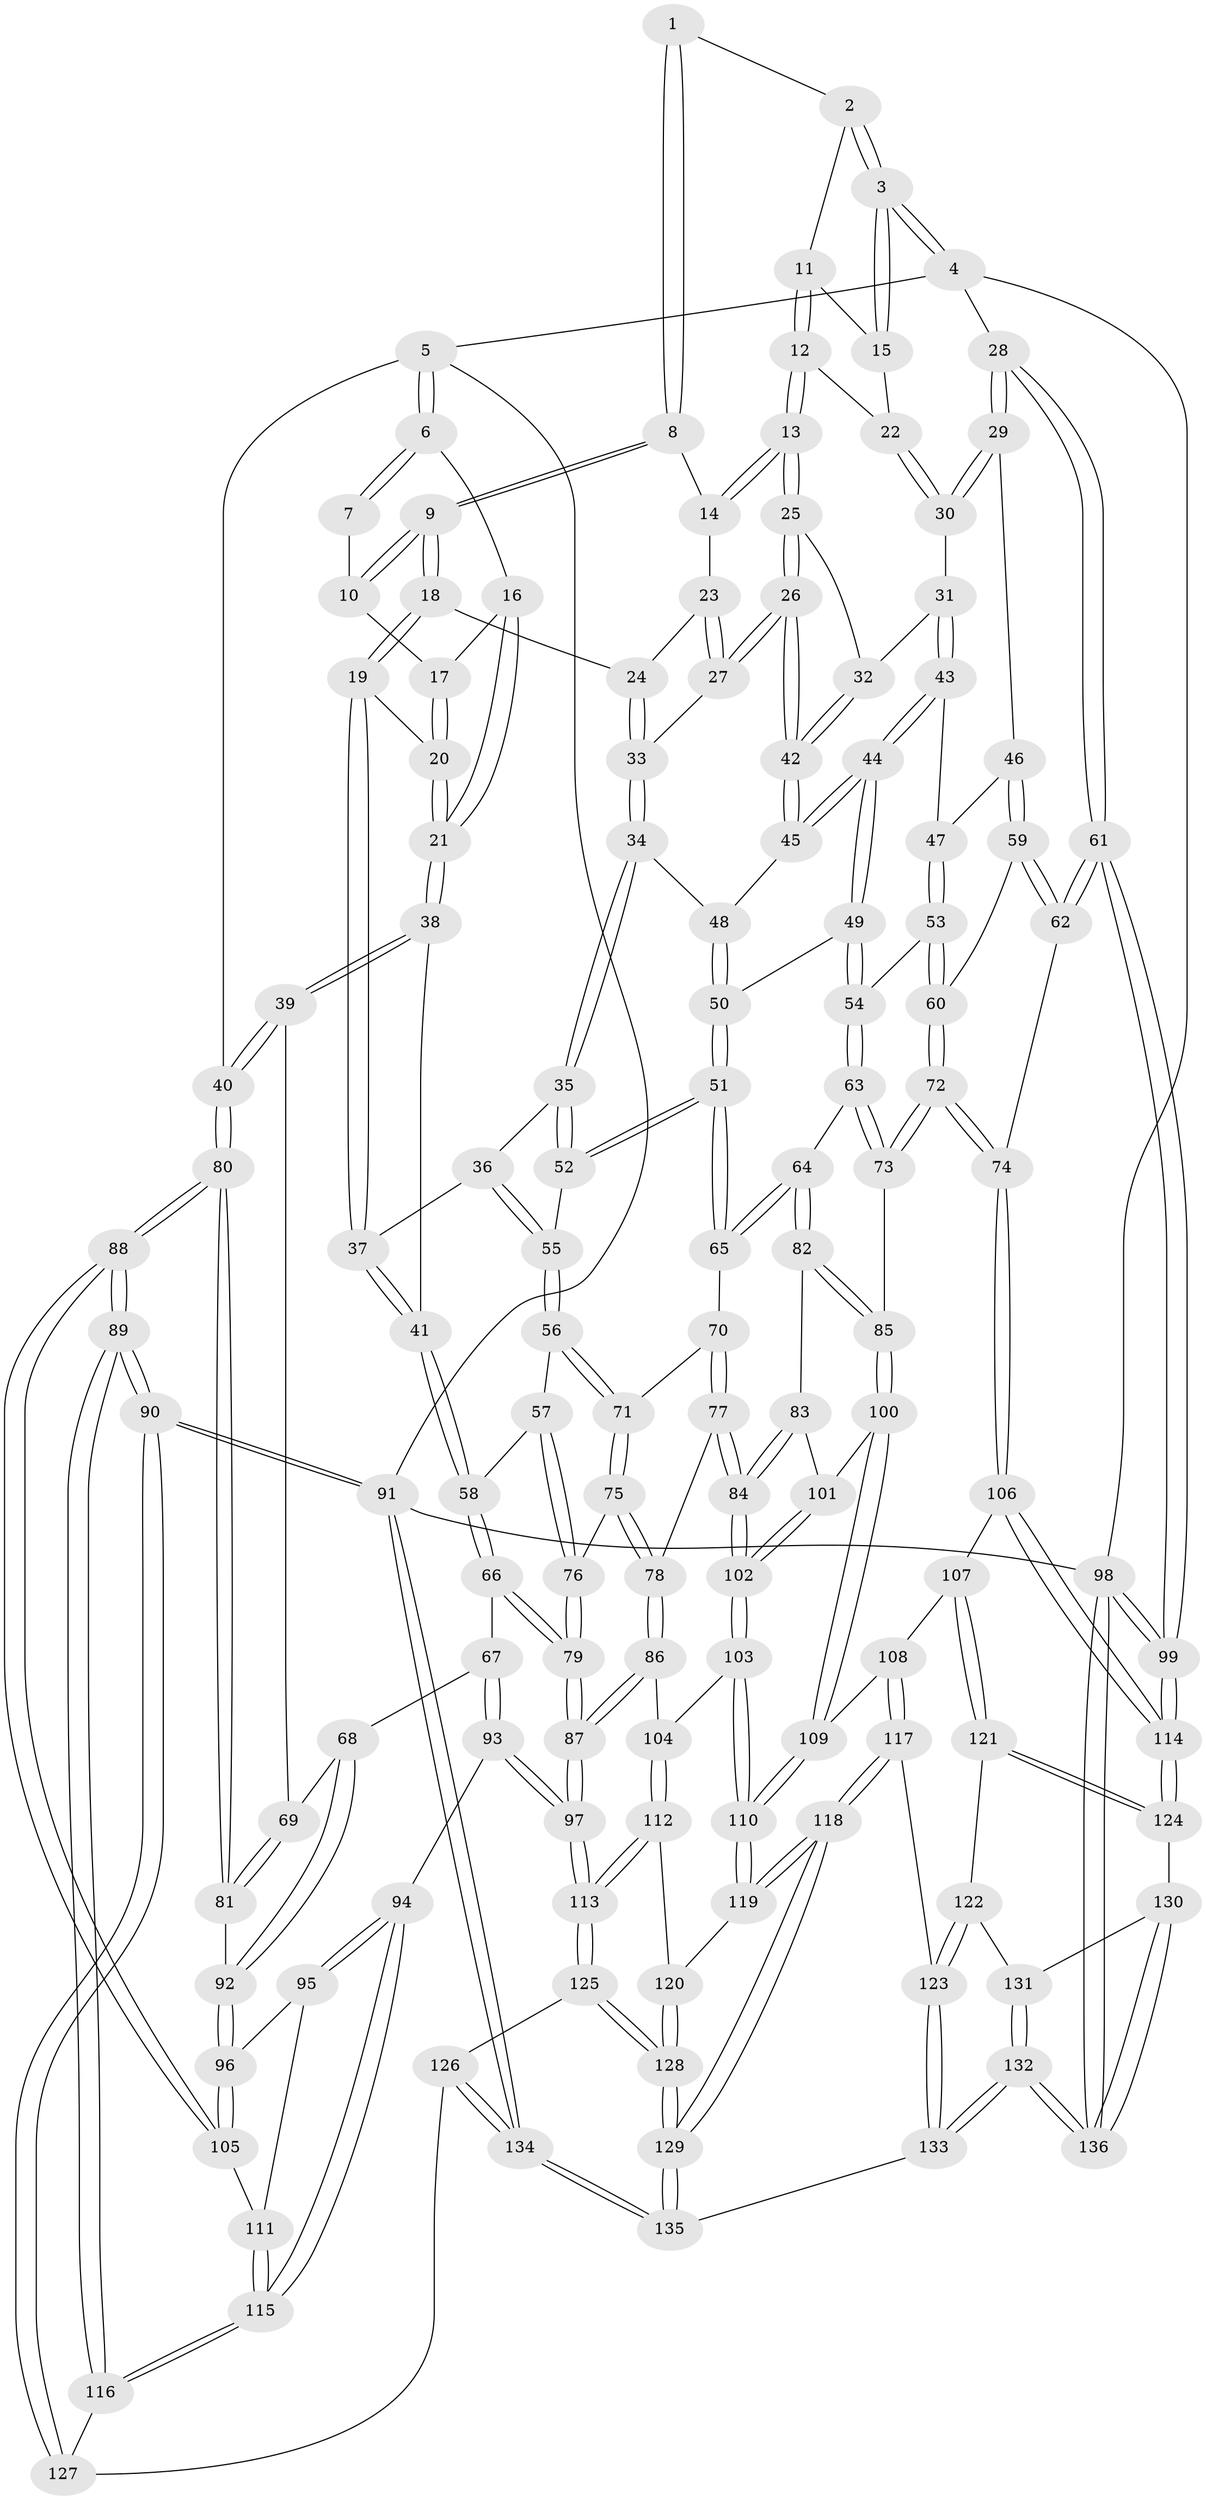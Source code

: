 // coarse degree distribution, {3: 0.14457831325301204, 4: 0.3855421686746988, 6: 0.08433734939759036, 7: 0.012048192771084338, 5: 0.37349397590361444}
// Generated by graph-tools (version 1.1) at 2025/24/03/03/25 07:24:38]
// undirected, 136 vertices, 337 edges
graph export_dot {
graph [start="1"]
  node [color=gray90,style=filled];
  1 [pos="+0.5059215640579237+0"];
  2 [pos="+0.6217477487241673+0"];
  3 [pos="+1+0"];
  4 [pos="+1+0"];
  5 [pos="+0+0"];
  6 [pos="+0+0"];
  7 [pos="+0.35845599151389096+0"];
  8 [pos="+0.5117547587693774+0"];
  9 [pos="+0.39636245475114196+0.15372296259605056"];
  10 [pos="+0.3281733622354718+0.0999258913087272"];
  11 [pos="+0.7367278882925503+0.06745374842022545"];
  12 [pos="+0.6795234072828735+0.14736266590731434"];
  13 [pos="+0.677016559641084+0.14903065478878813"];
  14 [pos="+0.6196853339195642+0.1153497180951455"];
  15 [pos="+1+0"];
  16 [pos="+0.03749131668079124+0"];
  17 [pos="+0.1540454188576212+0.01303452135689347"];
  18 [pos="+0.3945186898620774+0.17451379009766257"];
  19 [pos="+0.3877455526696792+0.18195148201929903"];
  20 [pos="+0.25888661877665525+0.22925070069670958"];
  21 [pos="+0.2038140632124732+0.3090558837324042"];
  22 [pos="+0.8883711958855669+0.15050149680931282"];
  23 [pos="+0.5251401303283418+0.2024101273632885"];
  24 [pos="+0.4099340231267048+0.1825172404994758"];
  25 [pos="+0.678654951312098+0.16611141855577416"];
  26 [pos="+0.6634579828337335+0.26546224724258033"];
  27 [pos="+0.552361447533023+0.2567200892204833"];
  28 [pos="+1+0.2924097955918023"];
  29 [pos="+1+0.29972653608591904"];
  30 [pos="+0.8752993471525616+0.24388422319734906"];
  31 [pos="+0.865708478925241+0.25453773125388646"];
  32 [pos="+0.8474135593392876+0.25155823776917996"];
  33 [pos="+0.5064568535933656+0.3076545721143112"];
  34 [pos="+0.5035488630921854+0.33049893116667406"];
  35 [pos="+0.49745592472536465+0.33789670556735235"];
  36 [pos="+0.4426085057613909+0.3644273334124216"];
  37 [pos="+0.39338255813944084+0.3354879284404593"];
  38 [pos="+0.18633522865892152+0.34341676000435306"];
  39 [pos="+0.17479277882332034+0.3469461907923004"];
  40 [pos="+0+0.28197917949764983"];
  41 [pos="+0.26807949385062146+0.3859154761994993"];
  42 [pos="+0.6694157088743354+0.2840712727475955"];
  43 [pos="+0.8557403789865257+0.3043849501080892"];
  44 [pos="+0.7239700440803305+0.3758043084628615"];
  45 [pos="+0.6694288863545363+0.2842690264434624"];
  46 [pos="+0.9158500979551528+0.3812506291276814"];
  47 [pos="+0.8761691140798961+0.3450250802710062"];
  48 [pos="+0.591107283843151+0.34564115233042064"];
  49 [pos="+0.7238775709357831+0.3883960946641935"];
  50 [pos="+0.5876831557329938+0.4330565910481322"];
  51 [pos="+0.5701901595588311+0.454514563896005"];
  52 [pos="+0.5672122896022094+0.45275545534140943"];
  53 [pos="+0.793883501986509+0.4601336645336099"];
  54 [pos="+0.7382557932204895+0.4220620344353814"];
  55 [pos="+0.44274328431358434+0.43341121171889896"];
  56 [pos="+0.40921161526811606+0.48646720738650545"];
  57 [pos="+0.36074554736961034+0.49157965860196967"];
  58 [pos="+0.3276422571640375+0.4880002713589063"];
  59 [pos="+0.9275472165769945+0.45013119034120314"];
  60 [pos="+0.8030300274128617+0.4710873794999569"];
  61 [pos="+1+0.5451071791148657"];
  62 [pos="+1+0.5381995879429932"];
  63 [pos="+0.6758979926742721+0.5033775996254083"];
  64 [pos="+0.5815536283544482+0.5267021342268213"];
  65 [pos="+0.5813296311186145+0.5264125988573087"];
  66 [pos="+0.2799263170472815+0.560927481082909"];
  67 [pos="+0.20292331721626497+0.578943037295086"];
  68 [pos="+0.17846005804563164+0.5663373645821536"];
  69 [pos="+0.15558656475993654+0.5360247541210439"];
  70 [pos="+0.4635082666476053+0.5266221363934982"];
  71 [pos="+0.43502682941214227+0.5134408355080572"];
  72 [pos="+0.8063060502238077+0.6387563942796128"];
  73 [pos="+0.7693815413553324+0.6205536806965221"];
  74 [pos="+0.8149481979504999+0.6520113591397503"];
  75 [pos="+0.4177526905091518+0.5962828237380601"];
  76 [pos="+0.384520904522546+0.5976620757595419"];
  77 [pos="+0.4787101480636586+0.6400675136744614"];
  78 [pos="+0.45926956964078064+0.6424985768406655"];
  79 [pos="+0.3339002683386981+0.6412889491638327"];
  80 [pos="+0+0.46651141284171044"];
  81 [pos="+0+0.5410454805123284"];
  82 [pos="+0.58656139994126+0.5842484846645265"];
  83 [pos="+0.5482643740796342+0.6122646028730391"];
  84 [pos="+0.49079549739380024+0.6430525191929507"];
  85 [pos="+0.5991963611460744+0.5960117307868242"];
  86 [pos="+0.38038621026884323+0.7026649172796542"];
  87 [pos="+0.34369200296206043+0.7071019229116348"];
  88 [pos="+0+0.7932248287667043"];
  89 [pos="+0+0.8377157158159516"];
  90 [pos="+0+1"];
  91 [pos="+0+1"];
  92 [pos="+0.08276316410372511+0.6635591177030952"];
  93 [pos="+0.21483986146731424+0.7513817990600354"];
  94 [pos="+0.19481722017738115+0.7525746016149368"];
  95 [pos="+0.0842836645793509+0.6809850504643198"];
  96 [pos="+0.08343500943855368+0.6803757904723375"];
  97 [pos="+0.2785958902379377+0.7821496178092479"];
  98 [pos="+1+1"];
  99 [pos="+1+0.9406503273473621"];
  100 [pos="+0.6199979487213463+0.6859443899622738"];
  101 [pos="+0.5611724292630423+0.6923554385411763"];
  102 [pos="+0.5161800590075816+0.725104579734596"];
  103 [pos="+0.5154993695046727+0.7529845058627793"];
  104 [pos="+0.4203510592468977+0.7277945595173054"];
  105 [pos="+0.004445190291385035+0.731274002941547"];
  106 [pos="+0.8117674779633024+0.6840828516468711"];
  107 [pos="+0.7911778429210552+0.7099290016880357"];
  108 [pos="+0.6638160775121296+0.7371425377706106"];
  109 [pos="+0.6472539864555357+0.7314258407914125"];
  110 [pos="+0.5289442892615065+0.7810350126533682"];
  111 [pos="+0.07854057164971123+0.7856387954470129"];
  112 [pos="+0.4405988352886605+0.8062860647844503"];
  113 [pos="+0.28644917914151047+0.8062663172583958"];
  114 [pos="+1+0.8929954936696879"];
  115 [pos="+0.11056935195552862+0.814647834428369"];
  116 [pos="+0.08875644761410043+0.8537561420094775"];
  117 [pos="+0.6411930709519349+0.8970906261174822"];
  118 [pos="+0.5561315078473043+0.8991097381771935"];
  119 [pos="+0.5184305976929034+0.8320711555791585"];
  120 [pos="+0.5056995061499392+0.8320276968092666"];
  121 [pos="+0.7841362634425474+0.8566965658306501"];
  122 [pos="+0.7679004757560619+0.8851640956906272"];
  123 [pos="+0.6695964188811757+0.9099962344820501"];
  124 [pos="+1+0.8942998910360828"];
  125 [pos="+0.2917518201147258+0.8702916197647861"];
  126 [pos="+0.12399164682192894+0.9224383554247986"];
  127 [pos="+0.11346048205339128+0.9120615757690094"];
  128 [pos="+0.31698765661867323+0.9195063809774269"];
  129 [pos="+0.38187052500961016+1"];
  130 [pos="+0.8375464136652744+0.9561220484022113"];
  131 [pos="+0.7686651632597076+0.8865260861417679"];
  132 [pos="+0.7533753820173039+1"];
  133 [pos="+0.7064640084450119+1"];
  134 [pos="+0.1490658889820669+1"];
  135 [pos="+0.379946694946433+1"];
  136 [pos="+0.8282598692016019+1"];
  1 -- 2;
  1 -- 8;
  1 -- 8;
  2 -- 3;
  2 -- 3;
  2 -- 11;
  3 -- 4;
  3 -- 4;
  3 -- 15;
  3 -- 15;
  4 -- 5;
  4 -- 28;
  4 -- 98;
  5 -- 6;
  5 -- 6;
  5 -- 40;
  5 -- 91;
  6 -- 7;
  6 -- 7;
  6 -- 16;
  7 -- 10;
  8 -- 9;
  8 -- 9;
  8 -- 14;
  9 -- 10;
  9 -- 10;
  9 -- 18;
  9 -- 18;
  10 -- 17;
  11 -- 12;
  11 -- 12;
  11 -- 15;
  12 -- 13;
  12 -- 13;
  12 -- 22;
  13 -- 14;
  13 -- 14;
  13 -- 25;
  13 -- 25;
  14 -- 23;
  15 -- 22;
  16 -- 17;
  16 -- 21;
  16 -- 21;
  17 -- 20;
  17 -- 20;
  18 -- 19;
  18 -- 19;
  18 -- 24;
  19 -- 20;
  19 -- 37;
  19 -- 37;
  20 -- 21;
  20 -- 21;
  21 -- 38;
  21 -- 38;
  22 -- 30;
  22 -- 30;
  23 -- 24;
  23 -- 27;
  23 -- 27;
  24 -- 33;
  24 -- 33;
  25 -- 26;
  25 -- 26;
  25 -- 32;
  26 -- 27;
  26 -- 27;
  26 -- 42;
  26 -- 42;
  27 -- 33;
  28 -- 29;
  28 -- 29;
  28 -- 61;
  28 -- 61;
  29 -- 30;
  29 -- 30;
  29 -- 46;
  30 -- 31;
  31 -- 32;
  31 -- 43;
  31 -- 43;
  32 -- 42;
  32 -- 42;
  33 -- 34;
  33 -- 34;
  34 -- 35;
  34 -- 35;
  34 -- 48;
  35 -- 36;
  35 -- 52;
  35 -- 52;
  36 -- 37;
  36 -- 55;
  36 -- 55;
  37 -- 41;
  37 -- 41;
  38 -- 39;
  38 -- 39;
  38 -- 41;
  39 -- 40;
  39 -- 40;
  39 -- 69;
  40 -- 80;
  40 -- 80;
  41 -- 58;
  41 -- 58;
  42 -- 45;
  42 -- 45;
  43 -- 44;
  43 -- 44;
  43 -- 47;
  44 -- 45;
  44 -- 45;
  44 -- 49;
  44 -- 49;
  45 -- 48;
  46 -- 47;
  46 -- 59;
  46 -- 59;
  47 -- 53;
  47 -- 53;
  48 -- 50;
  48 -- 50;
  49 -- 50;
  49 -- 54;
  49 -- 54;
  50 -- 51;
  50 -- 51;
  51 -- 52;
  51 -- 52;
  51 -- 65;
  51 -- 65;
  52 -- 55;
  53 -- 54;
  53 -- 60;
  53 -- 60;
  54 -- 63;
  54 -- 63;
  55 -- 56;
  55 -- 56;
  56 -- 57;
  56 -- 71;
  56 -- 71;
  57 -- 58;
  57 -- 76;
  57 -- 76;
  58 -- 66;
  58 -- 66;
  59 -- 60;
  59 -- 62;
  59 -- 62;
  60 -- 72;
  60 -- 72;
  61 -- 62;
  61 -- 62;
  61 -- 99;
  61 -- 99;
  62 -- 74;
  63 -- 64;
  63 -- 73;
  63 -- 73;
  64 -- 65;
  64 -- 65;
  64 -- 82;
  64 -- 82;
  65 -- 70;
  66 -- 67;
  66 -- 79;
  66 -- 79;
  67 -- 68;
  67 -- 93;
  67 -- 93;
  68 -- 69;
  68 -- 92;
  68 -- 92;
  69 -- 81;
  69 -- 81;
  70 -- 71;
  70 -- 77;
  70 -- 77;
  71 -- 75;
  71 -- 75;
  72 -- 73;
  72 -- 73;
  72 -- 74;
  72 -- 74;
  73 -- 85;
  74 -- 106;
  74 -- 106;
  75 -- 76;
  75 -- 78;
  75 -- 78;
  76 -- 79;
  76 -- 79;
  77 -- 78;
  77 -- 84;
  77 -- 84;
  78 -- 86;
  78 -- 86;
  79 -- 87;
  79 -- 87;
  80 -- 81;
  80 -- 81;
  80 -- 88;
  80 -- 88;
  81 -- 92;
  82 -- 83;
  82 -- 85;
  82 -- 85;
  83 -- 84;
  83 -- 84;
  83 -- 101;
  84 -- 102;
  84 -- 102;
  85 -- 100;
  85 -- 100;
  86 -- 87;
  86 -- 87;
  86 -- 104;
  87 -- 97;
  87 -- 97;
  88 -- 89;
  88 -- 89;
  88 -- 105;
  88 -- 105;
  89 -- 90;
  89 -- 90;
  89 -- 116;
  89 -- 116;
  90 -- 91;
  90 -- 91;
  90 -- 127;
  90 -- 127;
  91 -- 134;
  91 -- 134;
  91 -- 98;
  92 -- 96;
  92 -- 96;
  93 -- 94;
  93 -- 97;
  93 -- 97;
  94 -- 95;
  94 -- 95;
  94 -- 115;
  94 -- 115;
  95 -- 96;
  95 -- 111;
  96 -- 105;
  96 -- 105;
  97 -- 113;
  97 -- 113;
  98 -- 99;
  98 -- 99;
  98 -- 136;
  98 -- 136;
  99 -- 114;
  99 -- 114;
  100 -- 101;
  100 -- 109;
  100 -- 109;
  101 -- 102;
  101 -- 102;
  102 -- 103;
  102 -- 103;
  103 -- 104;
  103 -- 110;
  103 -- 110;
  104 -- 112;
  104 -- 112;
  105 -- 111;
  106 -- 107;
  106 -- 114;
  106 -- 114;
  107 -- 108;
  107 -- 121;
  107 -- 121;
  108 -- 109;
  108 -- 117;
  108 -- 117;
  109 -- 110;
  109 -- 110;
  110 -- 119;
  110 -- 119;
  111 -- 115;
  111 -- 115;
  112 -- 113;
  112 -- 113;
  112 -- 120;
  113 -- 125;
  113 -- 125;
  114 -- 124;
  114 -- 124;
  115 -- 116;
  115 -- 116;
  116 -- 127;
  117 -- 118;
  117 -- 118;
  117 -- 123;
  118 -- 119;
  118 -- 119;
  118 -- 129;
  118 -- 129;
  119 -- 120;
  120 -- 128;
  120 -- 128;
  121 -- 122;
  121 -- 124;
  121 -- 124;
  122 -- 123;
  122 -- 123;
  122 -- 131;
  123 -- 133;
  123 -- 133;
  124 -- 130;
  125 -- 126;
  125 -- 128;
  125 -- 128;
  126 -- 127;
  126 -- 134;
  126 -- 134;
  128 -- 129;
  128 -- 129;
  129 -- 135;
  129 -- 135;
  130 -- 131;
  130 -- 136;
  130 -- 136;
  131 -- 132;
  131 -- 132;
  132 -- 133;
  132 -- 133;
  132 -- 136;
  132 -- 136;
  133 -- 135;
  134 -- 135;
  134 -- 135;
}
